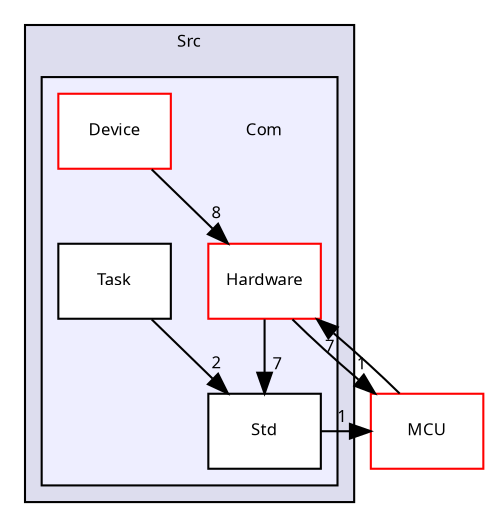 digraph "Src/Com" {
  compound=true
  node [ fontsize="8", fontname="Sans"];
  edge [ labelfontsize="8", labelfontname="Sans"];
  subgraph clusterdir_413f4e031a85da0d68269c6fd2f76e1c {
    graph [ bgcolor="#ddddee", pencolor="black", label="Src" fontname="Sans", fontsize="8", URL="dir_413f4e031a85da0d68269c6fd2f76e1c.html"]
  subgraph clusterdir_bd6076192d431881978bb9a63bffcd65 {
    graph [ bgcolor="#eeeeff", pencolor="black", label="" URL="dir_bd6076192d431881978bb9a63bffcd65.html"];
    dir_bd6076192d431881978bb9a63bffcd65 [shape=plaintext label="Com"];
    dir_2a558d16df89988b4c6c11cfefbb84e6 [shape=box label="Device" color="red" fillcolor="white" style="filled" URL="dir_2a558d16df89988b4c6c11cfefbb84e6.html"];
    dir_29f4e3bfd8240ce7bca12dff6b06edb8 [shape=box label="Hardware" color="red" fillcolor="white" style="filled" URL="dir_29f4e3bfd8240ce7bca12dff6b06edb8.html"];
    dir_c8ac64408d68c845cbd2b74da1aeacd9 [shape=box label="Std" color="black" fillcolor="white" style="filled" URL="dir_c8ac64408d68c845cbd2b74da1aeacd9.html"];
    dir_1d2a3280d2a630a6729d9039989dfb31 [shape=box label="Task" color="black" fillcolor="white" style="filled" URL="dir_1d2a3280d2a630a6729d9039989dfb31.html"];
  }
  }
  dir_9c07b6f6cc004f3a3b80dfa585542b38 [shape=box label="MCU" fillcolor="white" style="filled" color="red" URL="dir_9c07b6f6cc004f3a3b80dfa585542b38.html"];
  dir_29f4e3bfd8240ce7bca12dff6b06edb8->dir_9c07b6f6cc004f3a3b80dfa585542b38 [headlabel="1", labeldistance=1.5 headhref="dir_000009_000026.html"];
  dir_29f4e3bfd8240ce7bca12dff6b06edb8->dir_c8ac64408d68c845cbd2b74da1aeacd9 [headlabel="7", labeldistance=1.5 headhref="dir_000009_000021.html"];
  dir_2a558d16df89988b4c6c11cfefbb84e6->dir_29f4e3bfd8240ce7bca12dff6b06edb8 [headlabel="8", labeldistance=1.5 headhref="dir_000002_000009.html"];
  dir_1d2a3280d2a630a6729d9039989dfb31->dir_c8ac64408d68c845cbd2b74da1aeacd9 [headlabel="2", labeldistance=1.5 headhref="dir_000025_000021.html"];
  dir_9c07b6f6cc004f3a3b80dfa585542b38->dir_29f4e3bfd8240ce7bca12dff6b06edb8 [headlabel="7", labeldistance=1.5 headhref="dir_000026_000009.html"];
  dir_c8ac64408d68c845cbd2b74da1aeacd9->dir_9c07b6f6cc004f3a3b80dfa585542b38 [headlabel="1", labeldistance=1.5 headhref="dir_000021_000026.html"];
}
